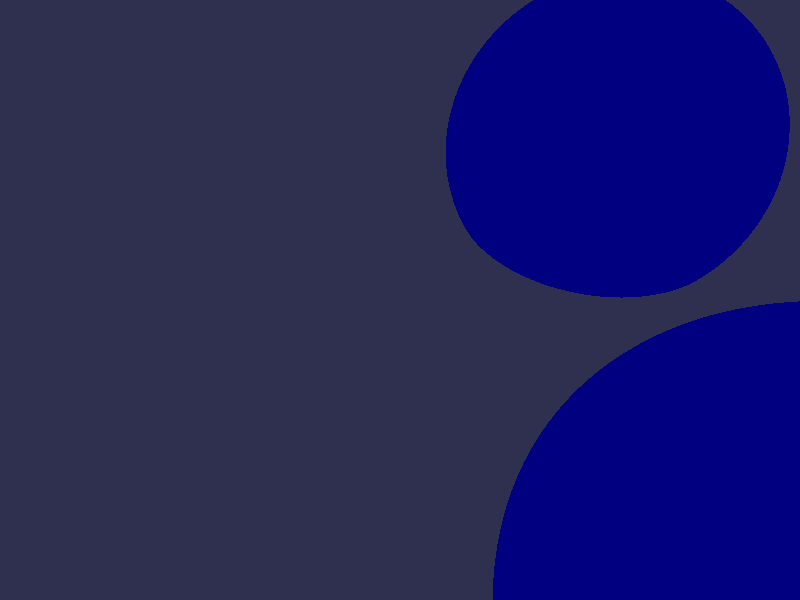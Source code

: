 #version 1.0

#include "colors.inc"
#include "shapes.inc"
#include "textures.inc"

camera {
   location <10 50 -50>
   look_at <0 0 0>
}


fog {
     colour red 0.0 green 0.0 blue 0.0
     250.0
    }


object { light_source {  <-10 60 30> color White } }

/*
object {
   box { UnitBox scale <256 32 4>}
   texture { color Green }

   texture {
      image_map { <1 -1 0> tga "rgb.tga"    /* x-y oriented bitmap image */
         once
         interpolate 2                          /* Faster interpolation than 4 */
           }

      translate <-0.5 -0.5 0>                /* Center image */
      
      scale <512 64 2>                          /* Scale to fit */
      ambient 1
      diffuse 0.75
           }
   scale < 0.3 0.3  0.0001 >     
   translate < 0 0 0 >
        
   rotate < -10 0 0 >
   rotate < 0 -90 0 >
   rotate < 50 0 0 >

   translate < 0 0 0 >     
}
*/



object {
   plane { <0.0 1.0 0.0> 140.0 }
   texture {
      color red 0 green 0.0 blue 1
      ambient 0.2
      diffuse 0.8
      scale < 20.0 20.0 20000.0 >
      translate <0 0 -10000>
   }
}


object {
//   sphere { <65.0 40.0 -190.0> 60.0 }

   sphere { <33 10 -33> 20 }
   texture {
      color red 0.0 green 0.0 blue 0.5 
      ambient 0.0
      diffuse 0.3
      specular 0
      roughness 0.001
      reflection 1.0
      phong 1.0 phong_size 80
      ior 1.5
           }
       }


object {
   sphere { <22 10 22> 20 }
   texture {
      color red 0.0 green 0.0 blue 0.5 
      ambient 0.0
      diffuse 0.3
      specular 0
      roughness 0.001
      reflection 1.0
      phong 1.0 phong_size 80
      ior 1.5
           }
       }


/*-------------- SWAMP WATER ----------------------------*/
object { 
   intersection { Cube scale <10000 1 500> translate <0 0 0>  }
   texture {
      color MidnightBlue  
      reflection 0.6
      ambient 0.0
      ripples 0.4 frequency 0.04
      translate <0 0 0>
      diffuse 0.6 phong 1.0 phong_size 80
   }
  rotate < 0 0 0 >
}

